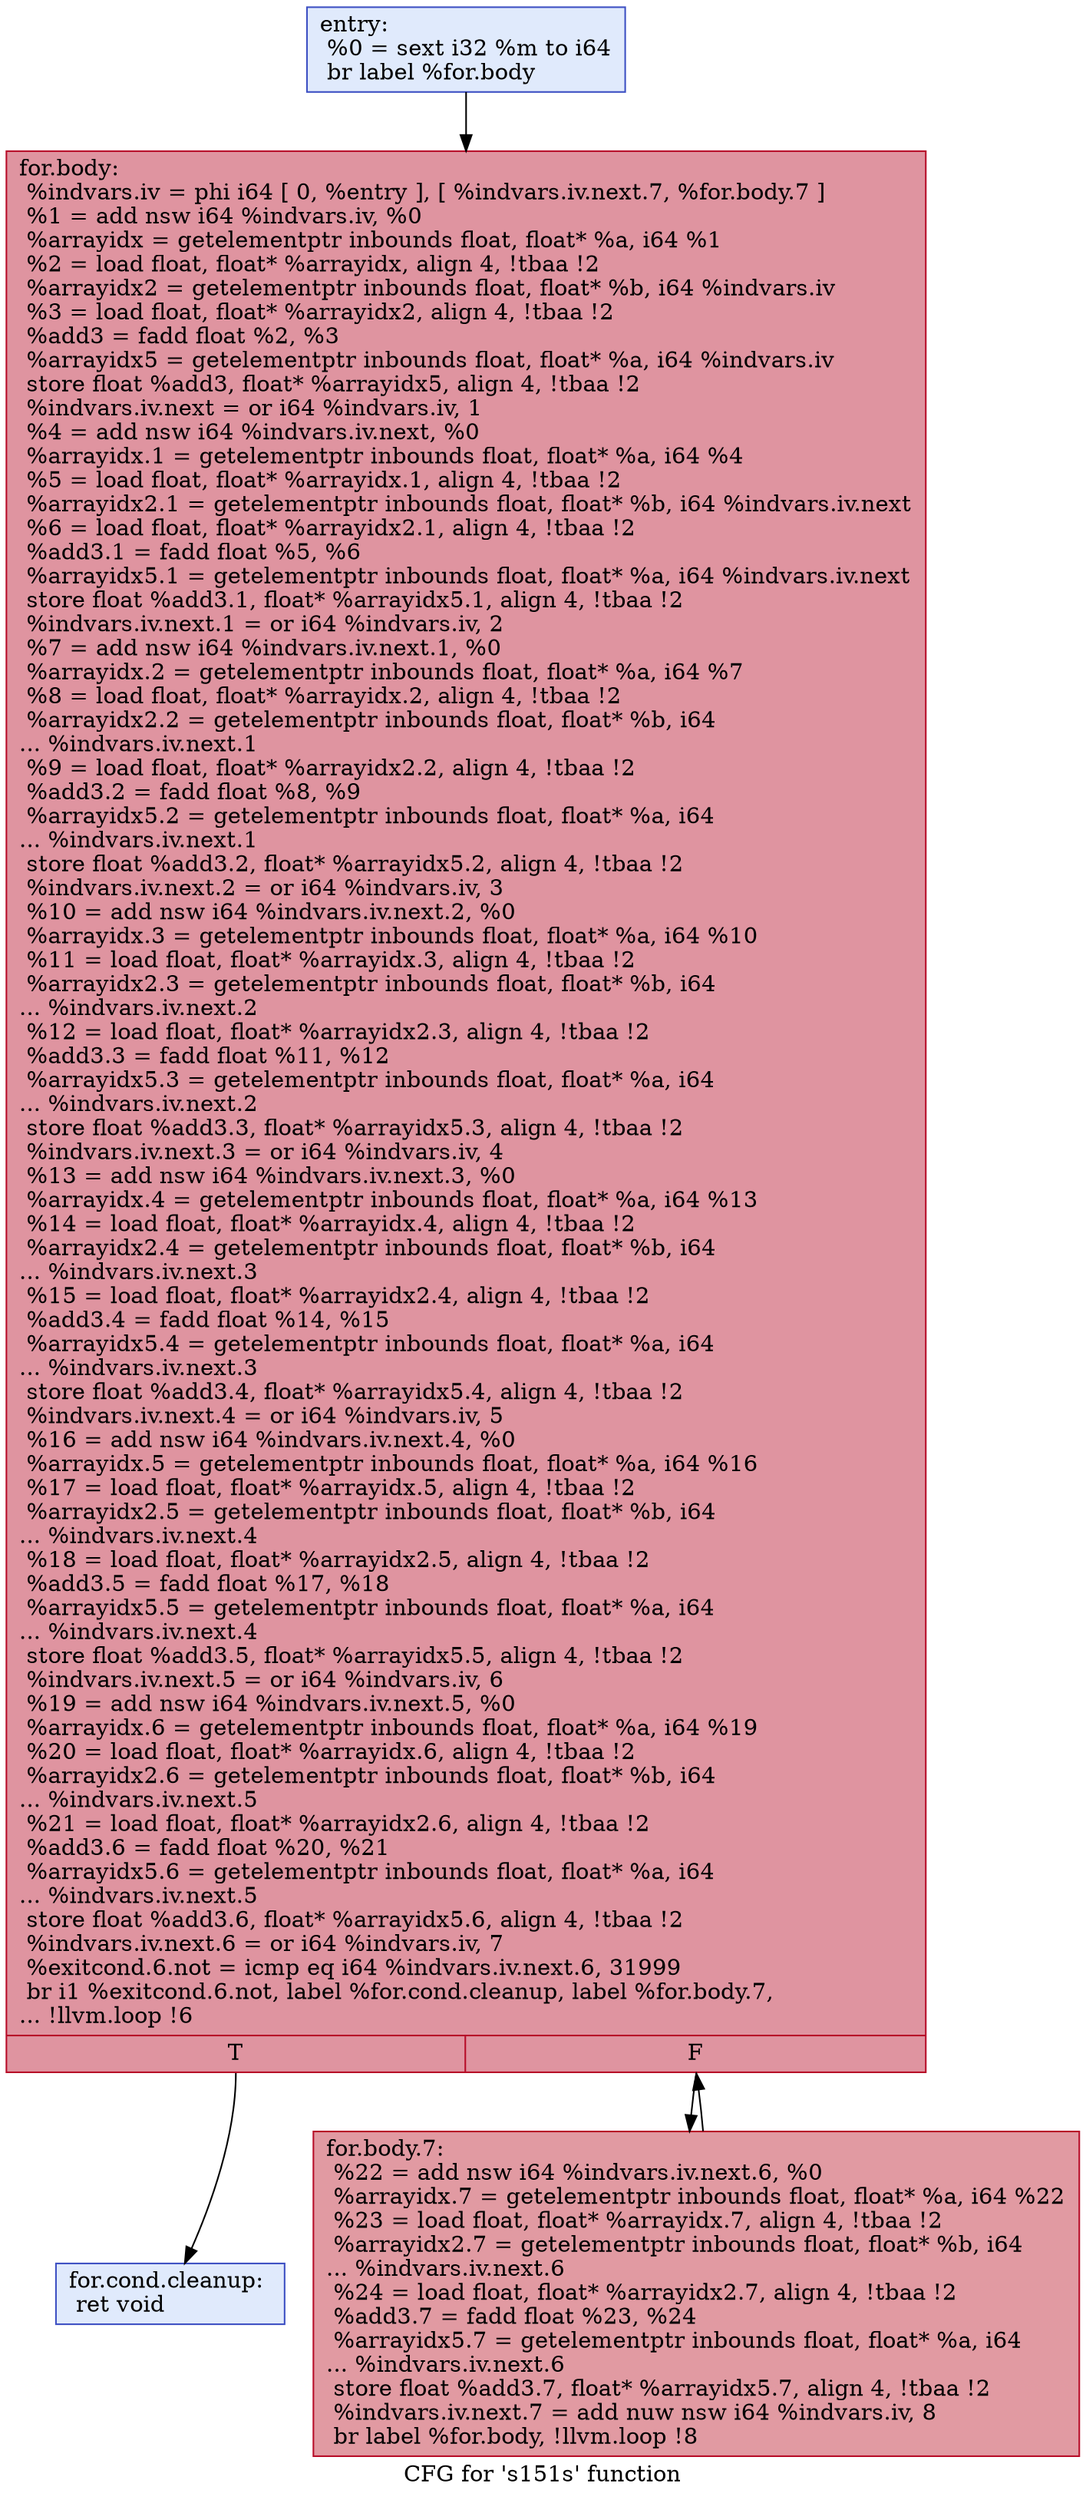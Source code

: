 digraph "CFG for 's151s' function" {
	label="CFG for 's151s' function";

	Node0x564c939fb2b0 [shape=record,color="#3d50c3ff", style=filled, fillcolor="#b9d0f970",label="{entry:\l  %0 = sext i32 %m to i64\l  br label %for.body\l}"];
	Node0x564c939fb2b0 -> Node0x564c939fb390;
	Node0x564c939fb450 [shape=record,color="#3d50c3ff", style=filled, fillcolor="#b9d0f970",label="{for.cond.cleanup:                                 \l  ret void\l}"];
	Node0x564c939fb390 [shape=record,color="#b70d28ff", style=filled, fillcolor="#b70d2870",label="{for.body:                                         \l  %indvars.iv = phi i64 [ 0, %entry ], [ %indvars.iv.next.7, %for.body.7 ]\l  %1 = add nsw i64 %indvars.iv, %0\l  %arrayidx = getelementptr inbounds float, float* %a, i64 %1\l  %2 = load float, float* %arrayidx, align 4, !tbaa !2\l  %arrayidx2 = getelementptr inbounds float, float* %b, i64 %indvars.iv\l  %3 = load float, float* %arrayidx2, align 4, !tbaa !2\l  %add3 = fadd float %2, %3\l  %arrayidx5 = getelementptr inbounds float, float* %a, i64 %indvars.iv\l  store float %add3, float* %arrayidx5, align 4, !tbaa !2\l  %indvars.iv.next = or i64 %indvars.iv, 1\l  %4 = add nsw i64 %indvars.iv.next, %0\l  %arrayidx.1 = getelementptr inbounds float, float* %a, i64 %4\l  %5 = load float, float* %arrayidx.1, align 4, !tbaa !2\l  %arrayidx2.1 = getelementptr inbounds float, float* %b, i64 %indvars.iv.next\l  %6 = load float, float* %arrayidx2.1, align 4, !tbaa !2\l  %add3.1 = fadd float %5, %6\l  %arrayidx5.1 = getelementptr inbounds float, float* %a, i64 %indvars.iv.next\l  store float %add3.1, float* %arrayidx5.1, align 4, !tbaa !2\l  %indvars.iv.next.1 = or i64 %indvars.iv, 2\l  %7 = add nsw i64 %indvars.iv.next.1, %0\l  %arrayidx.2 = getelementptr inbounds float, float* %a, i64 %7\l  %8 = load float, float* %arrayidx.2, align 4, !tbaa !2\l  %arrayidx2.2 = getelementptr inbounds float, float* %b, i64\l... %indvars.iv.next.1\l  %9 = load float, float* %arrayidx2.2, align 4, !tbaa !2\l  %add3.2 = fadd float %8, %9\l  %arrayidx5.2 = getelementptr inbounds float, float* %a, i64\l... %indvars.iv.next.1\l  store float %add3.2, float* %arrayidx5.2, align 4, !tbaa !2\l  %indvars.iv.next.2 = or i64 %indvars.iv, 3\l  %10 = add nsw i64 %indvars.iv.next.2, %0\l  %arrayidx.3 = getelementptr inbounds float, float* %a, i64 %10\l  %11 = load float, float* %arrayidx.3, align 4, !tbaa !2\l  %arrayidx2.3 = getelementptr inbounds float, float* %b, i64\l... %indvars.iv.next.2\l  %12 = load float, float* %arrayidx2.3, align 4, !tbaa !2\l  %add3.3 = fadd float %11, %12\l  %arrayidx5.3 = getelementptr inbounds float, float* %a, i64\l... %indvars.iv.next.2\l  store float %add3.3, float* %arrayidx5.3, align 4, !tbaa !2\l  %indvars.iv.next.3 = or i64 %indvars.iv, 4\l  %13 = add nsw i64 %indvars.iv.next.3, %0\l  %arrayidx.4 = getelementptr inbounds float, float* %a, i64 %13\l  %14 = load float, float* %arrayidx.4, align 4, !tbaa !2\l  %arrayidx2.4 = getelementptr inbounds float, float* %b, i64\l... %indvars.iv.next.3\l  %15 = load float, float* %arrayidx2.4, align 4, !tbaa !2\l  %add3.4 = fadd float %14, %15\l  %arrayidx5.4 = getelementptr inbounds float, float* %a, i64\l... %indvars.iv.next.3\l  store float %add3.4, float* %arrayidx5.4, align 4, !tbaa !2\l  %indvars.iv.next.4 = or i64 %indvars.iv, 5\l  %16 = add nsw i64 %indvars.iv.next.4, %0\l  %arrayidx.5 = getelementptr inbounds float, float* %a, i64 %16\l  %17 = load float, float* %arrayidx.5, align 4, !tbaa !2\l  %arrayidx2.5 = getelementptr inbounds float, float* %b, i64\l... %indvars.iv.next.4\l  %18 = load float, float* %arrayidx2.5, align 4, !tbaa !2\l  %add3.5 = fadd float %17, %18\l  %arrayidx5.5 = getelementptr inbounds float, float* %a, i64\l... %indvars.iv.next.4\l  store float %add3.5, float* %arrayidx5.5, align 4, !tbaa !2\l  %indvars.iv.next.5 = or i64 %indvars.iv, 6\l  %19 = add nsw i64 %indvars.iv.next.5, %0\l  %arrayidx.6 = getelementptr inbounds float, float* %a, i64 %19\l  %20 = load float, float* %arrayidx.6, align 4, !tbaa !2\l  %arrayidx2.6 = getelementptr inbounds float, float* %b, i64\l... %indvars.iv.next.5\l  %21 = load float, float* %arrayidx2.6, align 4, !tbaa !2\l  %add3.6 = fadd float %20, %21\l  %arrayidx5.6 = getelementptr inbounds float, float* %a, i64\l... %indvars.iv.next.5\l  store float %add3.6, float* %arrayidx5.6, align 4, !tbaa !2\l  %indvars.iv.next.6 = or i64 %indvars.iv, 7\l  %exitcond.6.not = icmp eq i64 %indvars.iv.next.6, 31999\l  br i1 %exitcond.6.not, label %for.cond.cleanup, label %for.body.7,\l... !llvm.loop !6\l|{<s0>T|<s1>F}}"];
	Node0x564c939fb390:s0 -> Node0x564c939fb450;
	Node0x564c939fb390:s1 -> Node0x564c939fb5a0;
	Node0x564c939fb5a0 [shape=record,color="#b70d28ff", style=filled, fillcolor="#bb1b2c70",label="{for.body.7:                                       \l  %22 = add nsw i64 %indvars.iv.next.6, %0\l  %arrayidx.7 = getelementptr inbounds float, float* %a, i64 %22\l  %23 = load float, float* %arrayidx.7, align 4, !tbaa !2\l  %arrayidx2.7 = getelementptr inbounds float, float* %b, i64\l... %indvars.iv.next.6\l  %24 = load float, float* %arrayidx2.7, align 4, !tbaa !2\l  %add3.7 = fadd float %23, %24\l  %arrayidx5.7 = getelementptr inbounds float, float* %a, i64\l... %indvars.iv.next.6\l  store float %add3.7, float* %arrayidx5.7, align 4, !tbaa !2\l  %indvars.iv.next.7 = add nuw nsw i64 %indvars.iv, 8\l  br label %for.body, !llvm.loop !8\l}"];
	Node0x564c939fb5a0 -> Node0x564c939fb390;
}
